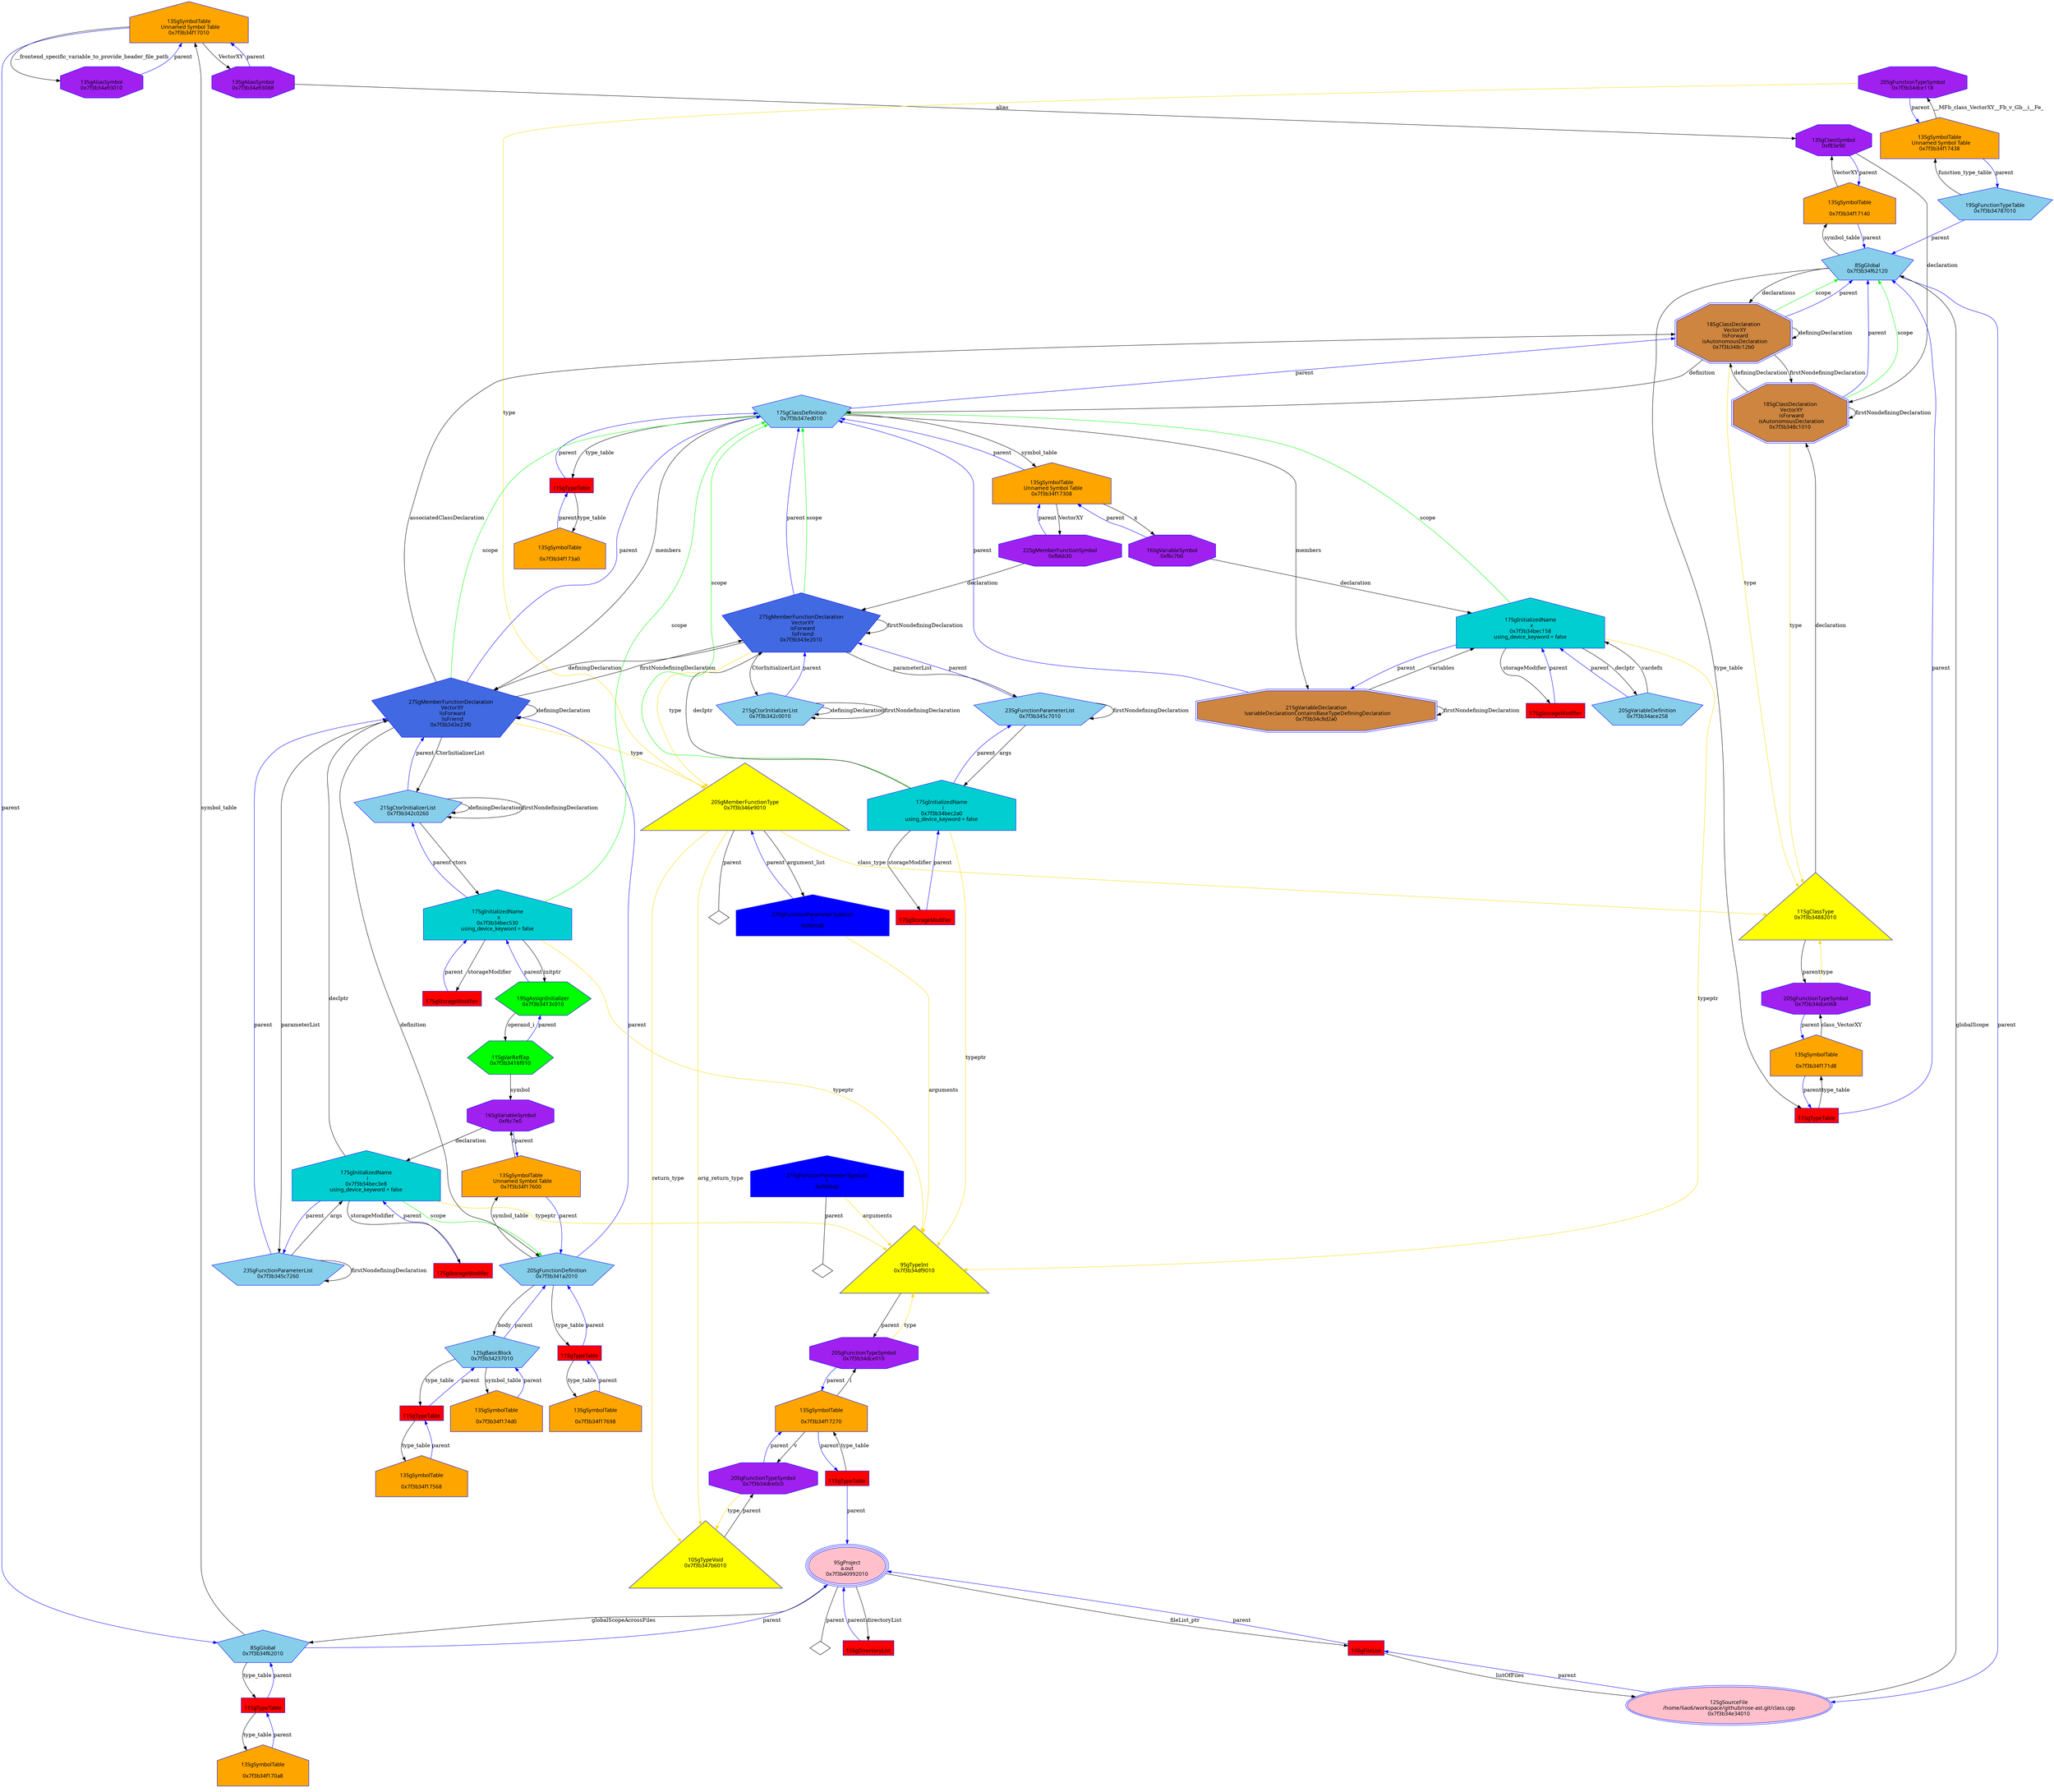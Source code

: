 digraph "Gclass.cpp_WholeAST.dot" {
"0x7f3b34f17010"[label="\n13SgSymbolTable\n  Unnamed Symbol Table\n  0x7f3b34f17010  " shape=house,regular=0,URL="\N",tooltip="more info at \N",sides=5,peripheries=1,color="blue",fillcolor=orange,fontname="7x13bold",fontcolor=black,style=filled];
"0x7f3b34f17010" -> "0x7f3b34a93088"[label="VectorXY" dir=forward ];
"0x7f3b34f17010" -> "0x7f3b34a93010"[label="__frontend_specific_variable_to_provide_header_file_path" dir=forward ];
"0x7f3b34f17010" -> "0x7f3b34f62010"[label="parent" color="blue" dir=forward ];
"0x7f3b34f170a8"[label="\n13SgSymbolTable\n  \n  0x7f3b34f170a8  " shape=house,regular=0,URL="\N",tooltip="more info at \N",sides=5,peripheries=1,color="blue",fillcolor=orange,fontname="7x13bold",fontcolor=black,style=filled];
"0x7f3b34f170a8" -> "0xead1e0"[label="parent" color="blue" dir=forward ];
"0x7f3b34f17140"[label="\n13SgSymbolTable\n  \n  0x7f3b34f17140  " shape=house,regular=0,URL="\N",tooltip="more info at \N",sides=5,peripheries=1,color="blue",fillcolor=orange,fontname="7x13bold",fontcolor=black,style=filled];
"0x7f3b34f17140" -> "0xf83e90"[label="VectorXY" dir=forward ];
"0x7f3b34f17140" -> "0x7f3b34f62120"[label="parent" color="blue" dir=forward ];
"0x7f3b34f171d8"[label="\n13SgSymbolTable\n  \n  0x7f3b34f171d8  " shape=house,regular=0,URL="\N",tooltip="more info at \N",sides=5,peripheries=1,color="blue",fillcolor=orange,fontname="7x13bold",fontcolor=black,style=filled];
"0x7f3b34f171d8" -> "0x7f3b34dce068"[label="class_VectorXY" dir=forward ];
"0x7f3b34f171d8" -> "0xead208"[label="parent" color="blue" dir=forward ];
"0x7f3b34f17270"[label="\n13SgSymbolTable\n  \n  0x7f3b34f17270  " shape=house,regular=0,URL="\N",tooltip="more info at \N",sides=5,peripheries=1,color="blue",fillcolor=orange,fontname="7x13bold",fontcolor=black,style=filled];
"0x7f3b34f17270" -> "0x7f3b34dce0c0"[label="v" dir=forward ];
"0x7f3b34f17270" -> "0x7f3b34dce010"[label="i" dir=forward ];
"0x7f3b34f17270" -> "0xead230"[label="parent" color="blue" dir=forward ];
"0x7f3b34f17308"[label="\n13SgSymbolTable\n  Unnamed Symbol Table\n  0x7f3b34f17308  " shape=house,regular=0,URL="\N",tooltip="more info at \N",sides=5,peripheries=1,color="blue",fillcolor=orange,fontname="7x13bold",fontcolor=black,style=filled];
"0x7f3b34f17308" -> "0xfb6b30"[label="VectorXY" dir=forward ];
"0x7f3b34f17308" -> "0xf6c7b0"[label="x" dir=forward ];
"0x7f3b34f17308" -> "0x7f3b347ed010"[label="parent" color="blue" dir=forward ];
"0x7f3b34f173a0"[label="\n13SgSymbolTable\n  \n  0x7f3b34f173a0  " shape=house,regular=0,URL="\N",tooltip="more info at \N",sides=5,peripheries=1,color="blue",fillcolor=orange,fontname="7x13bold",fontcolor=black,style=filled];
"0x7f3b34f173a0" -> "0xead258"[label="parent" color="blue" dir=forward ];
"0x7f3b34f17438"[label="\n13SgSymbolTable\n  Unnamed Symbol Table\n  0x7f3b34f17438  " shape=house,regular=0,URL="\N",tooltip="more info at \N",sides=5,peripheries=1,color="blue",fillcolor=orange,fontname="7x13bold",fontcolor=black,style=filled];
"0x7f3b34f17438" -> "0x7f3b34dce118"[label="__MFb_class_VectorXY__Fb_v_Gb__i__Fe_" dir=forward ];
"0x7f3b34f17438" -> "0x7f3b34787010"[label="parent" color="blue" dir=forward ];
"0x7f3b34f174d0"[label="\n13SgSymbolTable\n  \n  0x7f3b34f174d0  " shape=house,regular=0,URL="\N",tooltip="more info at \N",sides=5,peripheries=1,color="blue",fillcolor=orange,fontname="7x13bold",fontcolor=black,style=filled];
"0x7f3b34f174d0" -> "0x7f3b34237010"[label="parent" color="blue" dir=forward ];
"0x7f3b34f17568"[label="\n13SgSymbolTable\n  \n  0x7f3b34f17568  " shape=house,regular=0,URL="\N",tooltip="more info at \N",sides=5,peripheries=1,color="blue",fillcolor=orange,fontname="7x13bold",fontcolor=black,style=filled];
"0x7f3b34f17568" -> "0xead280"[label="parent" color="blue" dir=forward ];
"0x7f3b34f17600"[label="\n13SgSymbolTable\n  Unnamed Symbol Table\n  0x7f3b34f17600  " shape=house,regular=0,URL="\N",tooltip="more info at \N",sides=5,peripheries=1,color="blue",fillcolor=orange,fontname="7x13bold",fontcolor=black,style=filled];
"0x7f3b34f17600" -> "0xf6c7e0"[label="i" dir=forward ];
"0x7f3b34f17600" -> "0x7f3b341a2010"[label="parent" color="blue" dir=forward ];
"0x7f3b34f17698"[label="\n13SgSymbolTable\n  \n  0x7f3b34f17698  " shape=house,regular=0,URL="\N",tooltip="more info at \N",sides=5,peripheries=1,color="blue",fillcolor=orange,fontname="7x13bold",fontcolor=black,style=filled];
"0x7f3b34f17698" -> "0xead2a8"[label="parent" color="blue" dir=forward ];
"0xf58f18"[label="\n17SgStorageModifier" shape=polygon,regular=0,URL="\N",tooltip="more info at \N",sides=4,peripheries=1,color="blue",fillcolor=red,fontname="7x13bold",fontcolor=black,style=filled];
"0xf58f18" -> "0x7f3b34bec158"[label="parent" color="blue" dir=forward ];
"0xf58f40"[label="\n17SgStorageModifier" shape=polygon,regular=0,URL="\N",tooltip="more info at \N",sides=4,peripheries=1,color="blue",fillcolor=red,fontname="7x13bold",fontcolor=black,style=filled];
"0xf58f40" -> "0x7f3b34bec2a0"[label="parent" color="blue" dir=forward ];
"0xf58f68"[label="\n17SgStorageModifier" shape=polygon,regular=0,URL="\N",tooltip="more info at \N",sides=4,peripheries=1,color="blue",fillcolor=red,fontname="7x13bold",fontcolor=black,style=filled];
"0xf58f68" -> "0x7f3b34bec3e8"[label="parent" color="blue" dir=forward ];
"0xf58f90"[label="\n17SgStorageModifier" shape=polygon,regular=0,URL="\N",tooltip="more info at \N",sides=4,peripheries=1,color="blue",fillcolor=red,fontname="7x13bold",fontcolor=black,style=filled];
"0xf58f90" -> "0x7f3b34bec530"[label="parent" color="blue" dir=forward ];
"0x7f3b34e34010"[label="\n12SgSourceFile\n  /home/liao6/workspace/github/rose-ast.git/class.cpp  \n  0x7f3b34e34010  " shape=ellipse,regular=0,URL="\N",tooltip="more info at \N",sides=5,peripheries=2,color="blue",fillcolor=pink,fontname="7x13bold",fontcolor=black,style=filled];
"0x7f3b34e34010" -> "0x7f3b34f62120"[label="globalScope" dir=forward ];
"0x7f3b34e34010" -> "0xe72840"[label="parent" color="blue" dir=forward ];
"0xe72840"[label="\n10SgFileList" shape=polygon,regular=0,URL="\N",tooltip="more info at \N",sides=4,peripheries=1,color="blue",fillcolor=red,fontname="7x13bold",fontcolor=black,style=filled];
"0xe72840" -> "0x7f3b34e34010"[label="listOfFiles" dir=forward ];
"0xe72840" -> "0x7f3b40992010"[label="parent" color="blue" dir=forward ];
"0xe91c50"[label="\n15SgDirectoryList" shape=polygon,regular=0,URL="\N",tooltip="more info at \N",sides=4,peripheries=1,color="blue",fillcolor=red,fontname="7x13bold",fontcolor=black,style=filled];
"0xe91c50" -> "0x7f3b40992010"[label="parent" color="blue" dir=forward ];
"0x7f3b40992010"[label="\n9SgProject\n  a.out  \n  0x7f3b40992010  " shape=ellipse,regular=0,URL="\N",tooltip="more info at \N",sides=5,peripheries=3,color="blue",fillcolor=pink,fontname="7x13bold",fontcolor=black,style=filled];
"0x7f3b40992010" -> "0xe72840"[label="fileList_ptr" dir=forward ];
"0x7f3b40992010" -> "0xe91c50"[label="directoryList" dir=forward ];
"0x7f3b40992010" -> "0x7f3b34f62010"[label="globalScopeAcrossFiles" dir=forward ];
"0x7f3b40992010" -> "0x7f3b40992010__parent__null"[label="parent" dir=none ];
"0x7f3b40992010__parent__null"[label="" shape=diamond ];
"0xf9b5a0"[label="\n27SgFunctionParameterTypeList\n  1  \n  0xf9b5a0  " shape=house,regular=0,URL="\N",tooltip="more info at \N",sides=5,peripheries=1,color="blue",fillcolor=blue,fontname="7x13bold",fontcolor=black,style=filled];
"0xf9b5a0" -> "0x7f3b34df9010"[label="arguments" color="gold1" dir=forward ];
"0xf9b5a0" -> "0xf9b5a0__parent__null"[label="parent" dir=none ];
"0xf9b5a0__parent__null"[label="" shape=diamond ];
"0xf9b5d8"[label="\n27SgFunctionParameterTypeList\n  1  \n  0xf9b5d8  " shape=house,regular=0,URL="\N",tooltip="more info at \N",sides=5,peripheries=1,color="blue",fillcolor=blue,fontname="7x13bold",fontcolor=black,style=filled];
"0xf9b5d8" -> "0x7f3b34df9010"[label="arguments" color="gold1" dir=forward ];
"0xf9b5d8" -> "0x7f3b346e9010"[label="parent" color="blue" dir=forward ];
"0xead1e0"[label="\n11SgTypeTable" shape=polygon,regular=0,URL="\N",tooltip="more info at \N",sides=4,peripheries=1,color="blue",fillcolor=red,fontname="7x13bold",fontcolor=black,style=filled];
"0xead1e0" -> "0x7f3b34f170a8"[label="type_table" dir=forward ];
"0xead1e0" -> "0x7f3b34f62010"[label="parent" color="blue" dir=forward ];
"0xead208"[label="\n11SgTypeTable" shape=polygon,regular=0,URL="\N",tooltip="more info at \N",sides=4,peripheries=1,color="blue",fillcolor=red,fontname="7x13bold",fontcolor=black,style=filled];
"0xead208" -> "0x7f3b34f171d8"[label="type_table" dir=forward ];
"0xead208" -> "0x7f3b34f62120"[label="parent" color="blue" dir=forward ];
"0xead230"[label="\n11SgTypeTable" shape=polygon,regular=0,URL="\N",tooltip="more info at \N",sides=4,peripheries=1,color="blue",fillcolor=red,fontname="7x13bold",fontcolor=black,style=filled];
"0xead230" -> "0x7f3b34f17270"[label="type_table" dir=forward ];
"0xead230" -> "0x7f3b40992010"[label="parent" color="blue" dir=forward ];
"0xead258"[label="\n11SgTypeTable" shape=polygon,regular=0,URL="\N",tooltip="more info at \N",sides=4,peripheries=1,color="blue",fillcolor=red,fontname="7x13bold",fontcolor=black,style=filled];
"0xead258" -> "0x7f3b34f173a0"[label="type_table" dir=forward ];
"0xead258" -> "0x7f3b347ed010"[label="parent" color="blue" dir=forward ];
"0xead280"[label="\n11SgTypeTable" shape=polygon,regular=0,URL="\N",tooltip="more info at \N",sides=4,peripheries=1,color="blue",fillcolor=red,fontname="7x13bold",fontcolor=black,style=filled];
"0xead280" -> "0x7f3b34f17568"[label="type_table" dir=forward ];
"0xead280" -> "0x7f3b34237010"[label="parent" color="blue" dir=forward ];
"0xead2a8"[label="\n11SgTypeTable" shape=polygon,regular=0,URL="\N",tooltip="more info at \N",sides=4,peripheries=1,color="blue",fillcolor=red,fontname="7x13bold",fontcolor=black,style=filled];
"0xead2a8" -> "0x7f3b34f17698"[label="type_table" dir=forward ];
"0xead2a8" -> "0x7f3b341a2010"[label="parent" color="blue" dir=forward ];
"0x7f3b34df9010"[label="\n9SgTypeInt\n  0x7f3b34df9010  \n   \n   " shape=polygon,regular=0,URL="\N",tooltip="more info at \N",sides=3,peripheries=1,color="blue",fillcolor=yellow,fontname="7x13bold",fontcolor=black,style=filled];
"0x7f3b34df9010" -> "0x7f3b34dce010"[label="parent" dir=forward ];
"0x7f3b347b6010"[label="\n10SgTypeVoid\n  0x7f3b347b6010  \n   \n   " shape=polygon,regular=0,URL="\N",tooltip="more info at \N",sides=3,peripheries=1,color="blue",fillcolor=yellow,fontname="7x13bold",fontcolor=black,style=filled];
"0x7f3b347b6010" -> "0x7f3b34dce0c0"[label="parent" dir=forward ];
"0x7f3b346e9010"[label="\n20SgMemberFunctionType\n  0x7f3b346e9010  \n   \n   " shape=polygon,regular=0,URL="\N",tooltip="more info at \N",sides=3,peripheries=1,color="blue",fillcolor=yellow,fontname="7x13bold",fontcolor=black,style=filled];
"0x7f3b346e9010" -> "0x7f3b34882010"[label="class_type" color="gold1" dir=forward ];
"0x7f3b346e9010" -> "0x7f3b347b6010"[label="return_type" color="gold1" dir=forward ];
"0x7f3b346e9010" -> "0x7f3b347b6010"[label="orig_return_type" color="gold1" dir=forward ];
"0x7f3b346e9010" -> "0xf9b5d8"[label="argument_list" dir=forward ];
"0x7f3b346e9010" -> "0x7f3b346e9010__parent__null"[label="parent" dir=none ];
"0x7f3b346e9010__parent__null"[label="" shape=diamond ];
"0x7f3b34882010"[label="\n11SgClassType\n  0x7f3b34882010  \n   \n   " shape=polygon,regular=0,URL="\N",tooltip="more info at \N",sides=3,peripheries=1,color="blue",fillcolor=yellow,fontname="7x13bold",fontcolor=black,style=filled];
"0x7f3b34882010" -> "0x7f3b348c1010"[label="declaration" dir=forward ];
"0x7f3b34882010" -> "0x7f3b34dce068"[label="parent" dir=forward ];
"0x7f3b345c7010"[label="\n23SgFunctionParameterList\n  0x7f3b345c7010  " shape=polygon,regular=0,URL="\N",tooltip="more info at \N",sides=5,peripheries=1,color="blue",fillcolor=skyblue,fontname="7x13bold",fontcolor=black,style=filled];
"0x7f3b345c7010" -> "0x7f3b34bec2a0"[label="args" dir=forward ];
"0x7f3b345c7010" -> "0x7f3b345c7010"[label="firstNondefiningDeclaration" dir=forward ];
"0x7f3b345c7010" -> "0x7f3b343e2010"[label="parent" color="blue" dir=forward ];
"0x7f3b345c7260"[label="\n23SgFunctionParameterList\n  0x7f3b345c7260  " shape=polygon,regular=0,URL="\N",tooltip="more info at \N",sides=5,peripheries=1,color="blue",fillcolor=skyblue,fontname="7x13bold",fontcolor=black,style=filled];
"0x7f3b345c7260" -> "0x7f3b34bec3e8"[label="args" dir=forward ];
"0x7f3b345c7260" -> "0x7f3b345c7260"[label="firstNondefiningDeclaration" dir=forward ];
"0x7f3b345c7260" -> "0x7f3b343e23f0"[label="parent" color="blue" dir=forward ];
"0x7f3b342c0010"[label="\n21SgCtorInitializerList\n  0x7f3b342c0010  " shape=polygon,regular=0,URL="\N",tooltip="more info at \N",sides=5,peripheries=1,color="blue",fillcolor=skyblue,fontname="7x13bold",fontcolor=black,style=filled];
"0x7f3b342c0010" -> "0x7f3b342c0010"[label="definingDeclaration" dir=forward ];
"0x7f3b342c0010" -> "0x7f3b342c0010"[label="firstNondefiningDeclaration" dir=forward ];
"0x7f3b342c0010" -> "0x7f3b343e2010"[label="parent" color="blue" dir=forward ];
"0x7f3b342c0260"[label="\n21SgCtorInitializerList\n  0x7f3b342c0260  " shape=polygon,regular=0,URL="\N",tooltip="more info at \N",sides=5,peripheries=1,color="blue",fillcolor=skyblue,fontname="7x13bold",fontcolor=black,style=filled];
"0x7f3b342c0260" -> "0x7f3b34bec530"[label="ctors" dir=forward ];
"0x7f3b342c0260" -> "0x7f3b342c0260"[label="definingDeclaration" dir=forward ];
"0x7f3b342c0260" -> "0x7f3b342c0260"[label="firstNondefiningDeclaration" dir=forward ];
"0x7f3b342c0260" -> "0x7f3b343e23f0"[label="parent" color="blue" dir=forward ];
"0x7f3b34237010"[label="\n12SgBasicBlock\n  0x7f3b34237010  " shape=polygon,regular=0,URL="\N",tooltip="more info at \N",sides=5,peripheries=1,color="blue",fillcolor=skyblue,fontname="7x13bold",fontcolor=black,style=filled];
"0x7f3b34237010" -> "0x7f3b34f174d0"[label="symbol_table" dir=forward ];
"0x7f3b34237010" -> "0xead280"[label="type_table" dir=forward ];
"0x7f3b34237010" -> "0x7f3b341a2010"[label="parent" color="blue" dir=forward ];
"0x7f3b34f62010"[label="\n8SgGlobal\n  0x7f3b34f62010  " shape=polygon,regular=0,URL="\N",tooltip="more info at \N",sides=5,peripheries=1,color="blue",fillcolor=skyblue,fontname="7x13bold",fontcolor=black,style=filled];
"0x7f3b34f62010" -> "0x7f3b34f17010"[label="symbol_table" dir=forward ];
"0x7f3b34f62010" -> "0xead1e0"[label="type_table" dir=forward ];
"0x7f3b34f62010" -> "0x7f3b40992010"[label="parent" color="blue" dir=forward ];
"0x7f3b34f62120"[label="\n8SgGlobal\n  0x7f3b34f62120  " shape=polygon,regular=0,URL="\N",tooltip="more info at \N",sides=5,peripheries=1,color="blue",fillcolor=skyblue,fontname="7x13bold",fontcolor=black,style=filled];
"0x7f3b34f62120" -> "0x7f3b348c12b0"[label="declarations" dir=forward ];
"0x7f3b34f62120" -> "0x7f3b34f17140"[label="symbol_table" dir=forward ];
"0x7f3b34f62120" -> "0xead208"[label="type_table" dir=forward ];
"0x7f3b34f62120" -> "0x7f3b34e34010"[label="parent" color="blue" dir=forward ];
"0x7f3b34ace258"[label="\n20SgVariableDefinition\n  0x7f3b34ace258  " shape=polygon,regular=0,URL="\N",tooltip="more info at \N",sides=5,peripheries=1,color="blue",fillcolor=skyblue,fontname="7x13bold",fontcolor=black,style=filled];
"0x7f3b34ace258" -> "0x7f3b34bec158"[label="vardefn" dir=forward ];
"0x7f3b34ace258" -> "0x7f3b34bec158"[label="parent" color="blue" dir=forward ];
"0x7f3b34787010"[label="\n19SgFunctionTypeTable\n  0x7f3b34787010  " shape=polygon,regular=0,URL="\N",tooltip="more info at \N",sides=5,peripheries=1,color="blue",fillcolor=skyblue,fontname="7x13bold",fontcolor=black,style=filled];
"0x7f3b34787010" -> "0x7f3b34f17438"[label="function_type_table" dir=forward ];
"0x7f3b34787010" -> "0x7f3b34f62120"[label="parent" color="blue" dir=forward ];
"0x7f3b34c8d2a0"[label="\n21SgVariableDeclaration\n  !variableDeclarationContainsBaseTypeDefiningDeclaration\n  0x7f3b34c8d2a0  " shape=polygon,regular=0,URL="\N",tooltip="more info at \N",sides=8,peripheries=2,color="blue",fillcolor=peru,fontname="7x13bold",fontcolor=black,style=filled];
"0x7f3b34c8d2a0" -> "0x7f3b34bec158"[label="variables" dir=forward ];
"0x7f3b34c8d2a0" -> "0x7f3b34c8d2a0"[label="firstNondefiningDeclaration" dir=forward ];
"0x7f3b34c8d2a0" -> "0x7f3b347ed010"[label="parent" color="blue" dir=forward ];
"0x7f3b348c1010"[label="\n18SgClassDeclaration\n  VectorXY\n  isForward\n  isAutonomousDeclaration\n  0x7f3b348c1010  " shape=polygon,regular=0,URL="\N",tooltip="more info at \N",sides=8,peripheries=2,color="blue",fillcolor=peru,fontname="7x13bold",fontcolor=black,style=filled];
"0x7f3b348c1010" -> "0x7f3b34882010"[label="type" color="gold1" dir=forward ];
"0x7f3b348c1010" -> "0x7f3b34f62120"[label="scope" color="green" dir=forward ];
"0x7f3b348c1010" -> "0x7f3b348c12b0"[label="definingDeclaration" dir=forward ];
"0x7f3b348c1010" -> "0x7f3b348c1010"[label="firstNondefiningDeclaration" dir=forward ];
"0x7f3b348c1010" -> "0x7f3b34f62120"[label="parent" color="blue" dir=forward ];
"0x7f3b348c12b0"[label="\n18SgClassDeclaration\n  VectorXY\n  !isForward\n  isAutonomousDeclaration\n  0x7f3b348c12b0  " shape=polygon,regular=0,URL="\N",tooltip="more info at \N",sides=8,peripheries=2,color="blue",fillcolor=peru,fontname="7x13bold",fontcolor=black,style=filled];
"0x7f3b348c12b0" -> "0x7f3b34882010"[label="type" color="gold1" dir=forward ];
"0x7f3b348c12b0" -> "0x7f3b347ed010"[label="definition" dir=forward ];
"0x7f3b348c12b0" -> "0x7f3b34f62120"[label="scope" color="green" dir=forward ];
"0x7f3b348c12b0" -> "0x7f3b348c12b0"[label="definingDeclaration" dir=forward ];
"0x7f3b348c12b0" -> "0x7f3b348c1010"[label="firstNondefiningDeclaration" dir=forward ];
"0x7f3b348c12b0" -> "0x7f3b34f62120"[label="parent" color="blue" dir=forward ];
"0x7f3b347ed010"[label="\n17SgClassDefinition\n  0x7f3b347ed010  " shape=polygon,regular=0,URL="\N",tooltip="more info at \N",sides=5,peripheries=1,color="blue",fillcolor=skyblue,fontname="7x13bold",fontcolor=black,style=filled];
"0x7f3b347ed010" -> "0x7f3b34c8d2a0"[label="members" dir=forward ];
"0x7f3b347ed010" -> "0x7f3b343e23f0"[label="members" dir=forward ];
"0x7f3b347ed010" -> "0x7f3b34f17308"[label="symbol_table" dir=forward ];
"0x7f3b347ed010" -> "0xead258"[label="type_table" dir=forward ];
"0x7f3b347ed010" -> "0x7f3b348c12b0"[label="parent" color="blue" dir=forward ];
"0x7f3b341a2010"[label="\n20SgFunctionDefinition\n  0x7f3b341a2010  " shape=polygon,regular=0,URL="\N",tooltip="more info at \N",sides=5,peripheries=1,color="blue",fillcolor=skyblue,fontname="7x13bold",fontcolor=black,style=filled];
"0x7f3b341a2010" -> "0x7f3b34237010"[label="body" dir=forward ];
"0x7f3b341a2010" -> "0x7f3b34f17600"[label="symbol_table" dir=forward ];
"0x7f3b341a2010" -> "0xead2a8"[label="type_table" dir=forward ];
"0x7f3b341a2010" -> "0x7f3b343e23f0"[label="parent" color="blue" dir=forward ];
"0x7f3b343e2010"[label="\n27SgMemberFunctionDeclaration\n  VectorXY\n  isForward\n  !isFriend\n  0x7f3b343e2010  " shape=polygon,regular=0,URL="\N",tooltip="more info at \N",sides=5,peripheries=1,color="blue",fillcolor=royalblue,fontname="7x13bold",fontcolor=black,style=filled];
"0x7f3b343e2010" -> "0x7f3b342c0010"[label="CtorInitializerList" dir=forward ];
"0x7f3b343e2010" -> "0x7f3b345c7010"[label="parameterList" dir=forward ];
"0x7f3b343e2010" -> "0x7f3b346e9010"[label="type" color="gold1" dir=forward ];
"0x7f3b343e2010" -> "0x7f3b347ed010"[label="scope" color="green" dir=forward ];
"0x7f3b343e2010" -> "0x7f3b343e23f0"[label="definingDeclaration" dir=forward ];
"0x7f3b343e2010" -> "0x7f3b343e2010"[label="firstNondefiningDeclaration" dir=forward ];
"0x7f3b343e2010" -> "0x7f3b347ed010"[label="parent" color="blue" dir=forward ];
"0x7f3b343e23f0"[label="\n27SgMemberFunctionDeclaration\n  VectorXY\n  !isForward\n  !isFriend\n  0x7f3b343e23f0  " shape=polygon,regular=0,URL="\N",tooltip="more info at \N",sides=5,peripheries=1,color="blue",fillcolor=royalblue,fontname="7x13bold",fontcolor=black,style=filled];
"0x7f3b343e23f0" -> "0x7f3b342c0260"[label="CtorInitializerList" dir=forward ];
"0x7f3b343e23f0" -> "0x7f3b348c12b0"[label="associatedClassDeclaration" dir=forward ];
"0x7f3b343e23f0" -> "0x7f3b345c7260"[label="parameterList" dir=forward ];
"0x7f3b343e23f0" -> "0x7f3b346e9010"[label="type" color="gold1" dir=forward ];
"0x7f3b343e23f0" -> "0x7f3b341a2010"[label="definition" dir=forward ];
"0x7f3b343e23f0" -> "0x7f3b347ed010"[label="scope" color="green" dir=forward ];
"0x7f3b343e23f0" -> "0x7f3b343e23f0"[label="definingDeclaration" dir=forward ];
"0x7f3b343e23f0" -> "0x7f3b343e2010"[label="firstNondefiningDeclaration" dir=forward ];
"0x7f3b343e23f0" -> "0x7f3b347ed010"[label="parent" color="blue" dir=forward ];
"0x7f3b3416f010"[label="\n11SgVarRefExp\n  0x7f3b3416f010  " shape=polygon,regular=0,URL="\N",tooltip="more info at \N",sides=6,peripheries=1,color="blue",fillcolor=green,fontname="7x13bold",fontcolor=black,style=filled];
"0x7f3b3416f010" -> "0xf6c7e0"[label="symbol" dir=forward ];
"0x7f3b3416f010" -> "0x7f3b3413c010"[label="parent" color="blue" dir=forward ];
"0x7f3b3413c010"[label="\n19SgAssignInitializer\n  0x7f3b3413c010  " shape=polygon,regular=0,URL="\N",tooltip="more info at \N",sides=6,peripheries=1,color="blue",fillcolor=green,fontname="7x13bold",fontcolor=black,style=filled];
"0x7f3b3413c010" -> "0x7f3b3416f010"[label="operand_i" dir=forward ];
"0x7f3b3413c010" -> "0x7f3b34bec530"[label="parent" color="blue" dir=forward ];
"0xf6c7b0"[label="\n16SgVariableSymbol\n  0xf6c7b0  " shape=polygon,regular=0,URL="\N",tooltip="more info at \N",sides=8,peripheries=1,color="blue",fillcolor=purple,fontname="7x13bold",fontcolor=black,style=filled];
"0xf6c7b0" -> "0x7f3b34bec158"[label="declaration" dir=forward ];
"0xf6c7b0" -> "0x7f3b34f17308"[label="parent" color="blue" dir=forward ];
"0xf6c7e0"[label="\n16SgVariableSymbol\n  0xf6c7e0  " shape=polygon,regular=0,URL="\N",tooltip="more info at \N",sides=8,peripheries=1,color="blue",fillcolor=purple,fontname="7x13bold",fontcolor=black,style=filled];
"0xf6c7e0" -> "0x7f3b34bec3e8"[label="declaration" dir=forward ];
"0xf6c7e0" -> "0x7f3b34f17600"[label="parent" color="blue" dir=forward ];
"0x7f3b34dce010"[label="\n20SgFunctionTypeSymbol\n  0x7f3b34dce010  " shape=polygon,regular=0,URL="\N",tooltip="more info at \N",sides=8,peripheries=1,color="blue",fillcolor=purple,fontname="7x13bold",fontcolor=black,style=filled];
"0x7f3b34dce010" -> "0x7f3b34df9010"[label="type" color="gold1" dir=forward ];
"0x7f3b34dce010" -> "0x7f3b34f17270"[label="parent" color="blue" dir=forward ];
"0x7f3b34dce068"[label="\n20SgFunctionTypeSymbol\n  0x7f3b34dce068  " shape=polygon,regular=0,URL="\N",tooltip="more info at \N",sides=8,peripheries=1,color="blue",fillcolor=purple,fontname="7x13bold",fontcolor=black,style=filled];
"0x7f3b34dce068" -> "0x7f3b34882010"[label="type" color="gold1" dir=forward ];
"0x7f3b34dce068" -> "0x7f3b34f171d8"[label="parent" color="blue" dir=forward ];
"0x7f3b34dce0c0"[label="\n20SgFunctionTypeSymbol\n  0x7f3b34dce0c0  " shape=polygon,regular=0,URL="\N",tooltip="more info at \N",sides=8,peripheries=1,color="blue",fillcolor=purple,fontname="7x13bold",fontcolor=black,style=filled];
"0x7f3b34dce0c0" -> "0x7f3b347b6010"[label="type" color="gold1" dir=forward ];
"0x7f3b34dce0c0" -> "0x7f3b34f17270"[label="parent" color="blue" dir=forward ];
"0x7f3b34dce118"[label="\n20SgFunctionTypeSymbol\n  0x7f3b34dce118  " shape=polygon,regular=0,URL="\N",tooltip="more info at \N",sides=8,peripheries=1,color="blue",fillcolor=purple,fontname="7x13bold",fontcolor=black,style=filled];
"0x7f3b34dce118" -> "0x7f3b346e9010"[label="type" color="gold1" dir=forward ];
"0x7f3b34dce118" -> "0x7f3b34f17438"[label="parent" color="blue" dir=forward ];
"0xf83e90"[label="\n13SgClassSymbol\n  0xf83e90  " shape=polygon,regular=0,URL="\N",tooltip="more info at \N",sides=8,peripheries=1,color="blue",fillcolor=purple,fontname="7x13bold",fontcolor=black,style=filled];
"0xf83e90" -> "0x7f3b348c1010"[label="declaration" dir=forward ];
"0xf83e90" -> "0x7f3b34f17140"[label="parent" color="blue" dir=forward ];
"0xfb6b30"[label="\n22SgMemberFunctionSymbol\n  0xfb6b30  " shape=polygon,regular=0,URL="\N",tooltip="more info at \N",sides=8,peripheries=1,color="blue",fillcolor=purple,fontname="7x13bold",fontcolor=black,style=filled];
"0xfb6b30" -> "0x7f3b343e2010"[label="declaration" dir=forward ];
"0xfb6b30" -> "0x7f3b34f17308"[label="parent" color="blue" dir=forward ];
"0x7f3b34a93010"[label="\n13SgAliasSymbol\n  0x7f3b34a93010  " shape=polygon,regular=0,URL="\N",tooltip="more info at \N",sides=8,peripheries=1,color="blue",fillcolor=purple,fontname="7x13bold",fontcolor=black,style=filled];
"0x7f3b34a93010" -> "0x7f3b34f17010"[label="parent" color="blue" dir=forward ];
"0x7f3b34a93088"[label="\n13SgAliasSymbol\n  0x7f3b34a93088  " shape=polygon,regular=0,URL="\N",tooltip="more info at \N",sides=8,peripheries=1,color="blue",fillcolor=purple,fontname="7x13bold",fontcolor=black,style=filled];
"0x7f3b34a93088" -> "0xf83e90"[label="alias" dir=forward ];
"0x7f3b34a93088" -> "0x7f3b34f17010"[label="parent" color="blue" dir=forward ];
"0x7f3b34bec158"[label="\n17SgInitializedName\n  x\n  0x7f3b34bec158  \n  using_device_keyword = false  " shape=house,regular=0,URL="\N",tooltip="more info at \N",sides=5,peripheries=1,color="blue",fillcolor=darkturquoise,fontname="7x13bold",fontcolor=black,style=filled];
"0x7f3b34bec158" -> "0x7f3b34df9010"[label="typeptr" color="gold1" dir=forward ];
"0x7f3b34bec158" -> "0x7f3b34ace258"[label="declptr" dir=forward ];
"0x7f3b34bec158" -> "0xf58f18"[label="storageModifier" dir=forward ];
"0x7f3b34bec158" -> "0x7f3b347ed010"[label="scope" color="green" dir=forward ];
"0x7f3b34bec158" -> "0x7f3b34c8d2a0"[label="parent" color="blue" dir=forward ];
"0x7f3b34bec2a0"[label="\n17SgInitializedName\n  i\n  0x7f3b34bec2a0  \n  using_device_keyword = false  " shape=house,regular=0,URL="\N",tooltip="more info at \N",sides=5,peripheries=1,color="blue",fillcolor=darkturquoise,fontname="7x13bold",fontcolor=black,style=filled];
"0x7f3b34bec2a0" -> "0x7f3b34df9010"[label="typeptr" color="gold1" dir=forward ];
"0x7f3b34bec2a0" -> "0x7f3b343e2010"[label="declptr" dir=forward ];
"0x7f3b34bec2a0" -> "0xf58f40"[label="storageModifier" dir=forward ];
"0x7f3b34bec2a0" -> "0x7f3b347ed010"[label="scope" color="green" dir=forward ];
"0x7f3b34bec2a0" -> "0x7f3b345c7010"[label="parent" color="blue" dir=forward ];
"0x7f3b34bec3e8"[label="\n17SgInitializedName\n  i\n  0x7f3b34bec3e8  \n  using_device_keyword = false  " shape=house,regular=0,URL="\N",tooltip="more info at \N",sides=5,peripheries=1,color="blue",fillcolor=darkturquoise,fontname="7x13bold",fontcolor=black,style=filled];
"0x7f3b34bec3e8" -> "0x7f3b34df9010"[label="typeptr" color="gold1" dir=forward ];
"0x7f3b34bec3e8" -> "0x7f3b343e23f0"[label="declptr" dir=forward ];
"0x7f3b34bec3e8" -> "0xf58f68"[label="storageModifier" dir=forward ];
"0x7f3b34bec3e8" -> "0x7f3b341a2010"[label="scope" color="green" dir=forward ];
"0x7f3b34bec3e8" -> "0x7f3b345c7260"[label="parent" color="blue" dir=forward ];
"0x7f3b34bec530"[label="\n17SgInitializedName\n  x\n  0x7f3b34bec530  \n  using_device_keyword = false  " shape=house,regular=0,URL="\N",tooltip="more info at \N",sides=5,peripheries=1,color="blue",fillcolor=darkturquoise,fontname="7x13bold",fontcolor=black,style=filled];
"0x7f3b34bec530" -> "0x7f3b34df9010"[label="typeptr" color="gold1" dir=forward ];
"0x7f3b34bec530" -> "0x7f3b3413c010"[label="initptr" dir=forward ];
"0x7f3b34bec530" -> "0xf58f90"[label="storageModifier" dir=forward ];
"0x7f3b34bec530" -> "0x7f3b347ed010"[label="scope" color="green" dir=forward ];
"0x7f3b34bec530" -> "0x7f3b342c0260"[label="parent" color="blue" dir=forward ];
}
